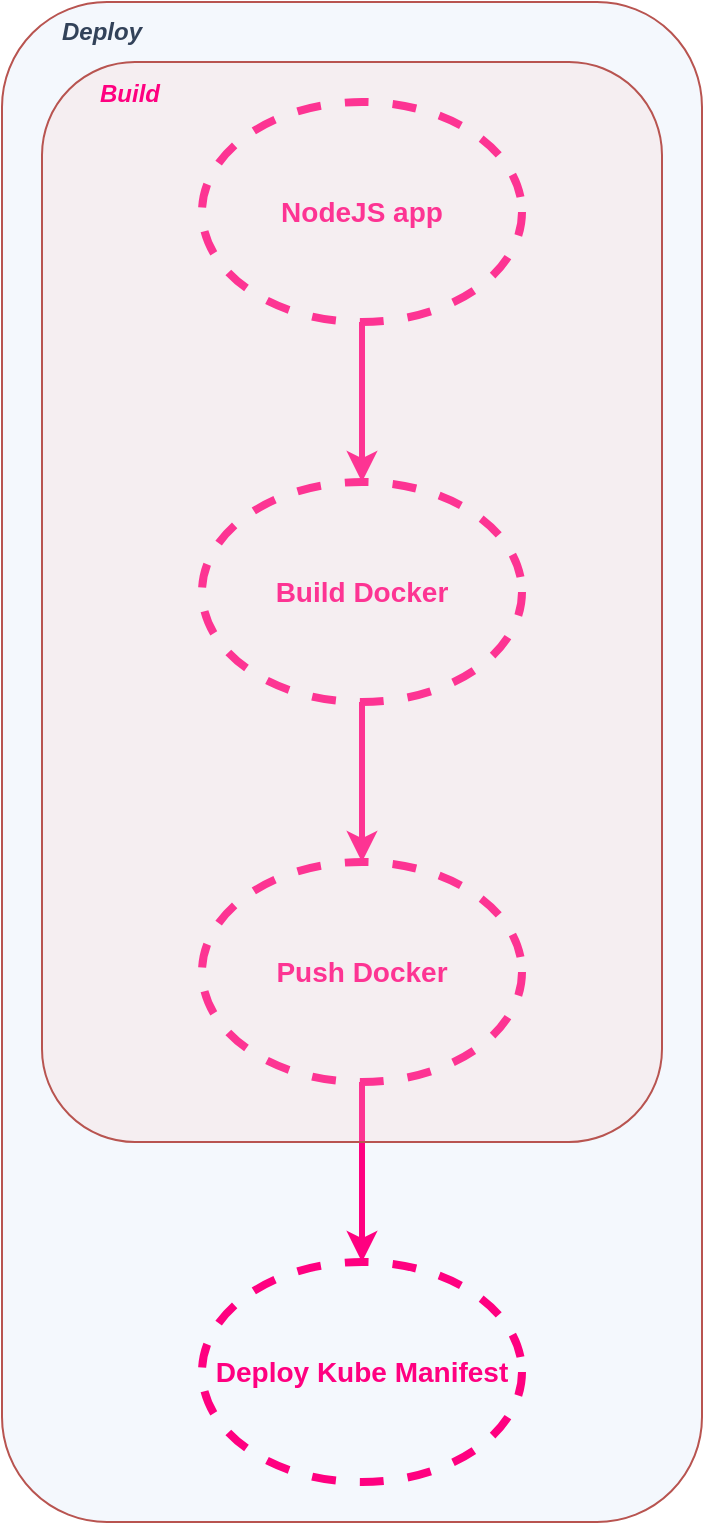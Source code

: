 <mxfile version="17.2.4" type="device"><diagram id="gIJQN4nk58KVeBEsR5i2" name="Page-1"><mxGraphModel dx="1478" dy="894" grid="1" gridSize="10" guides="1" tooltips="1" connect="1" arrows="1" fold="1" page="1" pageScale="1" pageWidth="827" pageHeight="1169" math="0" shadow="0"><root><mxCell id="0"/><mxCell id="1" parent="0"/><mxCell id="PdOvBHoFxJryVVlVBedh-5" value="" style="rounded=1;whiteSpace=wrap;html=1;fillColor=#D4E1F5;strokeColor=#b85450;gradientColor=none;gradientDirection=north;fillOpacity=25;" vertex="1" parent="1"><mxGeometry x="60" y="110" width="350" height="760" as="geometry"/></mxCell><mxCell id="vCzuLCDuU_ufFKsQT1Jc-2" value="Build Docker" style="ellipse;whiteSpace=wrap;html=1;fillColor=none;strokeColor=#FF0080;dashed=1;strokeWidth=4;fontColor=#FF0080;fontStyle=1;fontSize=14;" parent="1" vertex="1"><mxGeometry x="160" y="350" width="160" height="110" as="geometry"/></mxCell><mxCell id="vCzuLCDuU_ufFKsQT1Jc-3" value="&lt;b&gt;Push Docker&lt;/b&gt;" style="ellipse;whiteSpace=wrap;html=1;fillColor=none;strokeColor=#FF0080;dashed=1;strokeWidth=4;fontColor=#FF0080;fontSize=14;" parent="1" vertex="1"><mxGeometry x="160" y="540" width="160" height="110" as="geometry"/></mxCell><mxCell id="vCzuLCDuU_ufFKsQT1Jc-5" value="" style="curved=1;endArrow=classic;html=1;exitX=0.5;exitY=1;exitDx=0;exitDy=0;strokeColor=#FF0080;strokeWidth=3;entryX=0.5;entryY=0;entryDx=0;entryDy=0;" parent="1" source="vCzuLCDuU_ufFKsQT1Jc-2" target="vCzuLCDuU_ufFKsQT1Jc-3" edge="1"><mxGeometry width="50" height="50" relative="1" as="geometry"><mxPoint x="736" y="279.58" as="sourcePoint"/><mxPoint x="490" y="390" as="targetPoint"/><Array as="points"/></mxGeometry></mxCell><mxCell id="vCzuLCDuU_ufFKsQT1Jc-9" value="&lt;b&gt;Deploy Kube Manifest&lt;/b&gt;" style="ellipse;whiteSpace=wrap;html=1;fillColor=none;strokeColor=#FF0080;dashed=1;strokeWidth=4;fontColor=#FF0080;fontSize=14;" parent="1" vertex="1"><mxGeometry x="160" y="740" width="160" height="110" as="geometry"/></mxCell><mxCell id="vCzuLCDuU_ufFKsQT1Jc-13" value="" style="curved=1;endArrow=classic;html=1;exitX=0.5;exitY=1;exitDx=0;exitDy=0;strokeColor=#FF0080;strokeWidth=3;entryX=0.5;entryY=0;entryDx=0;entryDy=0;" parent="1" source="vCzuLCDuU_ufFKsQT1Jc-3" target="vCzuLCDuU_ufFKsQT1Jc-9" edge="1"><mxGeometry width="50" height="50" relative="1" as="geometry"><mxPoint x="239.5" y="700" as="sourcePoint"/><mxPoint x="239.5" y="780" as="targetPoint"/><Array as="points"/></mxGeometry></mxCell><mxCell id="PdOvBHoFxJryVVlVBedh-1" value="NodeJS app" style="ellipse;whiteSpace=wrap;html=1;fillColor=none;strokeColor=#FF0080;dashed=1;strokeWidth=4;fontColor=#FF0080;fontStyle=1;fontSize=14;" vertex="1" parent="1"><mxGeometry x="160" y="160" width="160" height="110" as="geometry"/></mxCell><mxCell id="PdOvBHoFxJryVVlVBedh-2" value="" style="curved=1;endArrow=classic;html=1;exitX=0.5;exitY=1;exitDx=0;exitDy=0;strokeColor=#FF0080;strokeWidth=3;entryX=0.5;entryY=0;entryDx=0;entryDy=0;" edge="1" parent="1" source="PdOvBHoFxJryVVlVBedh-1" target="vCzuLCDuU_ufFKsQT1Jc-2"><mxGeometry width="50" height="50" relative="1" as="geometry"><mxPoint x="230" y="300" as="sourcePoint"/><mxPoint x="230" y="380" as="targetPoint"/><Array as="points"/></mxGeometry></mxCell><mxCell id="PdOvBHoFxJryVVlVBedh-3" value="" style="rounded=1;whiteSpace=wrap;html=1;fillColor=#f8cecc;strokeColor=#b85450;gradientDirection=north;fillOpacity=25;" vertex="1" parent="1"><mxGeometry x="80" y="140" width="310" height="540" as="geometry"/></mxCell><mxCell id="PdOvBHoFxJryVVlVBedh-4" value="&lt;i&gt;&lt;b&gt;&lt;font color=&quot;#ff0080&quot;&gt;Build&lt;/font&gt;&lt;/b&gt;&lt;/i&gt;" style="text;html=1;strokeColor=none;fillColor=none;align=center;verticalAlign=middle;whiteSpace=wrap;rounded=0;" vertex="1" parent="1"><mxGeometry x="94" y="141" width="60" height="30" as="geometry"/></mxCell><mxCell id="PdOvBHoFxJryVVlVBedh-7" value="&lt;i&gt;&lt;b&gt;&lt;font color=&quot;#324259&quot;&gt;Deploy&lt;/font&gt;&lt;/b&gt;&lt;/i&gt;" style="text;html=1;strokeColor=none;fillColor=none;align=center;verticalAlign=middle;whiteSpace=wrap;rounded=0;" vertex="1" parent="1"><mxGeometry x="80" y="110" width="60" height="30" as="geometry"/></mxCell></root></mxGraphModel></diagram></mxfile>